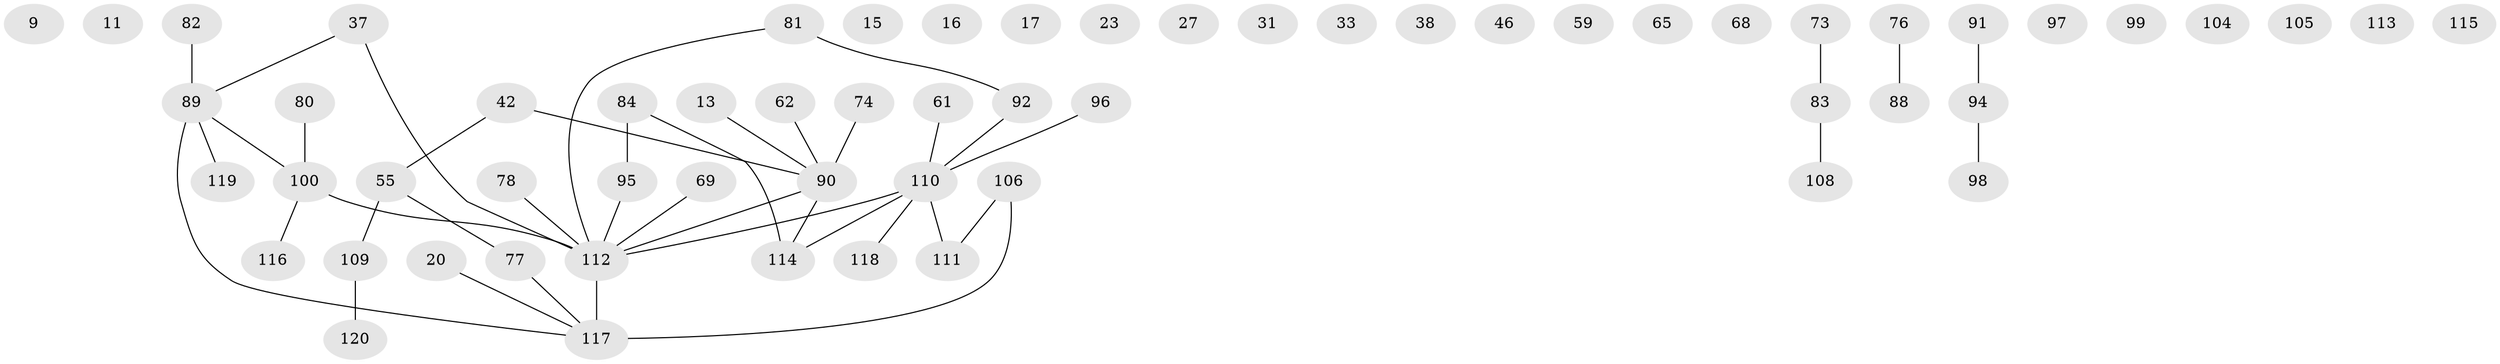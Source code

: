 // original degree distribution, {1: 0.3, 2: 0.2833333333333333, 3: 0.14166666666666666, 0: 0.15, 4: 0.08333333333333333, 5: 0.025, 7: 0.016666666666666666}
// Generated by graph-tools (version 1.1) at 2025/39/03/09/25 04:39:36]
// undirected, 60 vertices, 43 edges
graph export_dot {
graph [start="1"]
  node [color=gray90,style=filled];
  9;
  11;
  13 [super="+2"];
  15;
  16;
  17;
  20;
  23;
  27;
  31;
  33;
  37 [super="+7"];
  38;
  42 [super="+4"];
  46;
  55 [super="+29"];
  59;
  61;
  62;
  65 [super="+26+56"];
  68 [super="+21"];
  69;
  73 [super="+39"];
  74;
  76;
  77;
  78;
  80;
  81 [super="+36"];
  82;
  83;
  84 [super="+41"];
  88;
  89 [super="+66+87+85+79"];
  90;
  91;
  92 [super="+50+53"];
  94;
  95 [super="+1"];
  96 [super="+54"];
  97;
  98;
  99;
  100 [super="+49+45"];
  104;
  105;
  106;
  108 [super="+40"];
  109;
  110 [super="+8+22+34"];
  111;
  112 [super="+101+107+103+102"];
  113;
  114 [super="+67"];
  115;
  116;
  117 [super="+14+44+70+93+48+71"];
  118 [super="+60"];
  119 [super="+64"];
  120;
  13 -- 90;
  20 -- 117;
  37 -- 89;
  37 -- 112;
  42 -- 90 [weight=2];
  42 -- 55 [weight=2];
  55 -- 109;
  55 -- 77;
  61 -- 110;
  62 -- 90;
  69 -- 112;
  73 -- 83;
  74 -- 90;
  76 -- 88;
  77 -- 117;
  78 -- 112;
  80 -- 100;
  81 -- 92;
  81 -- 112;
  82 -- 89;
  83 -- 108;
  84 -- 95;
  84 -- 114;
  89 -- 117 [weight=3];
  89 -- 100;
  89 -- 119;
  90 -- 112;
  90 -- 114;
  91 -- 94;
  92 -- 110;
  94 -- 98;
  95 -- 112;
  96 -- 110;
  100 -- 116;
  100 -- 112;
  106 -- 111;
  106 -- 117;
  109 -- 120;
  110 -- 111;
  110 -- 118;
  110 -- 112 [weight=2];
  110 -- 114;
  112 -- 117 [weight=5];
}
